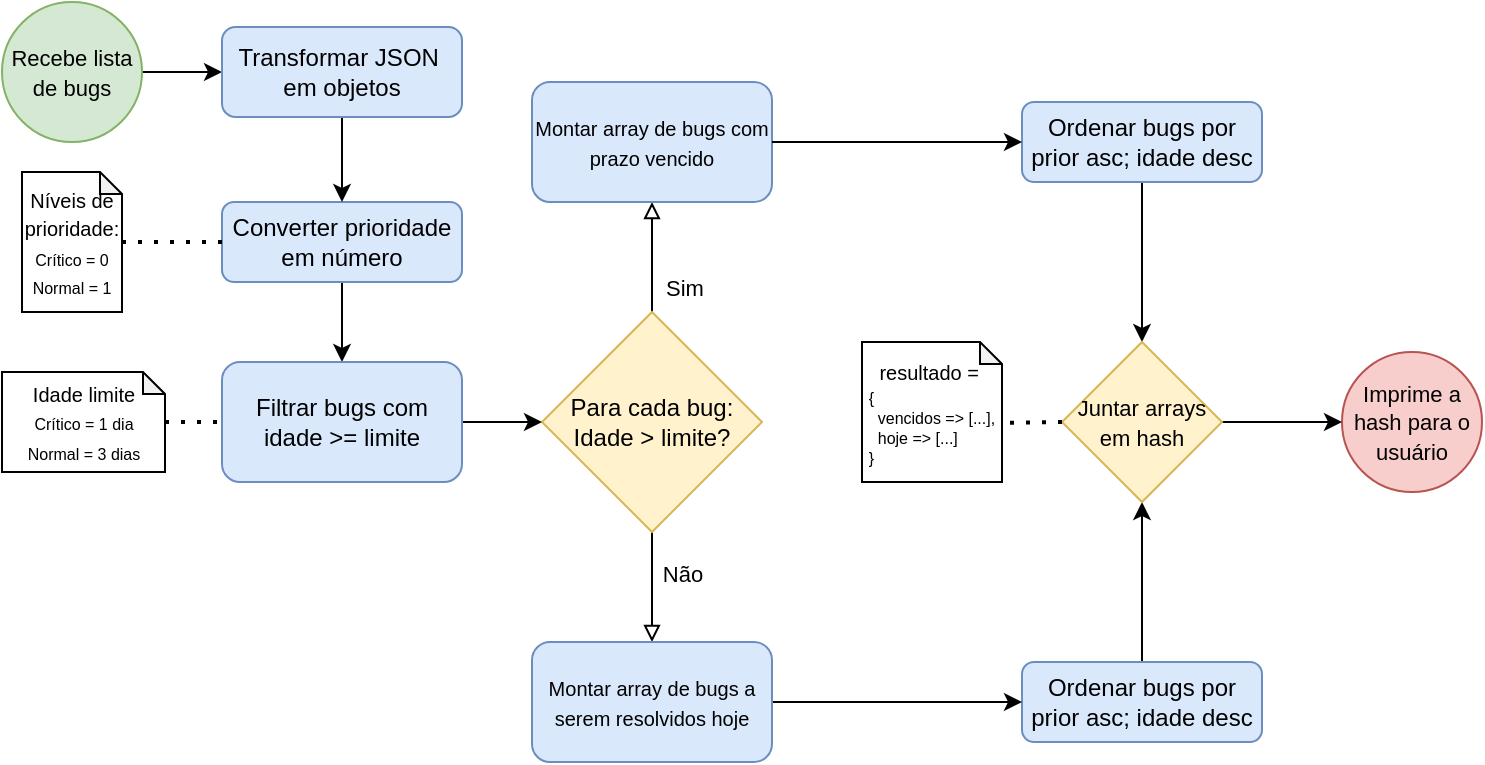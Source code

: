 <mxfile>
    <diagram id="C5RBs43oDa-KdzZeNtuy" name="Page-1">
        <mxGraphModel dx="739" dy="545" grid="1" gridSize="10" guides="1" tooltips="1" connect="1" arrows="1" fold="1" page="1" pageScale="1" pageWidth="827" pageHeight="1169" math="0" shadow="0">
            <root>
                <mxCell id="WIyWlLk6GJQsqaUBKTNV-0"/>
                <mxCell id="WIyWlLk6GJQsqaUBKTNV-1" parent="WIyWlLk6GJQsqaUBKTNV-0"/>
                <mxCell id="2" value="" style="edgeStyle=orthogonalEdgeStyle;rounded=0;orthogonalLoop=1;jettySize=auto;html=1;" edge="1" parent="WIyWlLk6GJQsqaUBKTNV-1" source="WIyWlLk6GJQsqaUBKTNV-7" target="TVQA49H41wo21Bl08tr--13">
                    <mxGeometry relative="1" as="geometry"/>
                </mxCell>
                <mxCell id="WIyWlLk6GJQsqaUBKTNV-7" value="Ordenar bugs por prior asc; idade desc" style="rounded=1;whiteSpace=wrap;html=1;fontSize=12;glass=0;strokeWidth=1;shadow=0;fillColor=#dae8fc;strokeColor=#6c8ebf;fontColor=#000000;" parent="WIyWlLk6GJQsqaUBKTNV-1" vertex="1">
                    <mxGeometry x="540" y="400" width="120" height="40" as="geometry"/>
                </mxCell>
                <mxCell id="TVQA49H41wo21Bl08tr--5" value="" style="edgeStyle=orthogonalEdgeStyle;rounded=0;orthogonalLoop=1;jettySize=auto;html=1;" parent="WIyWlLk6GJQsqaUBKTNV-1" source="WIyWlLk6GJQsqaUBKTNV-12" target="TVQA49H41wo21Bl08tr--0" edge="1">
                    <mxGeometry relative="1" as="geometry"/>
                </mxCell>
                <mxCell id="WIyWlLk6GJQsqaUBKTNV-12" value="Converter prioridade em número" style="rounded=1;whiteSpace=wrap;html=1;fontSize=12;glass=0;strokeWidth=1;shadow=0;fillColor=#dae8fc;strokeColor=#6c8ebf;fontColor=#000000;" parent="WIyWlLk6GJQsqaUBKTNV-1" vertex="1">
                    <mxGeometry x="140" y="170" width="120" height="40" as="geometry"/>
                </mxCell>
                <mxCell id="-FxCyN68dRF82vUX0cnZ-8" style="edgeStyle=orthogonalEdgeStyle;rounded=0;orthogonalLoop=1;jettySize=auto;html=1;entryX=0.5;entryY=1;entryDx=0;entryDy=0;endArrow=block;endFill=0;exitX=0.5;exitY=0;exitDx=0;exitDy=0;" parent="WIyWlLk6GJQsqaUBKTNV-1" source="-FxCyN68dRF82vUX0cnZ-5" target="TVQA49H41wo21Bl08tr--10" edge="1">
                    <mxGeometry relative="1" as="geometry">
                        <mxPoint x="270" y="490" as="sourcePoint"/>
                        <mxPoint x="510" y="250" as="targetPoint"/>
                    </mxGeometry>
                </mxCell>
                <mxCell id="-FxCyN68dRF82vUX0cnZ-12" value="Sim" style="edgeLabel;html=1;align=center;verticalAlign=middle;resizable=0;points=[];" parent="-FxCyN68dRF82vUX0cnZ-8" vertex="1" connectable="0">
                    <mxGeometry x="-0.545" y="-1" relative="1" as="geometry">
                        <mxPoint x="15" as="offset"/>
                    </mxGeometry>
                </mxCell>
                <mxCell id="-FxCyN68dRF82vUX0cnZ-10" style="edgeStyle=orthogonalEdgeStyle;rounded=0;orthogonalLoop=1;jettySize=auto;html=1;endArrow=block;endFill=0;entryX=0.5;entryY=0;entryDx=0;entryDy=0;exitX=0.5;exitY=1;exitDx=0;exitDy=0;" parent="WIyWlLk6GJQsqaUBKTNV-1" source="-FxCyN68dRF82vUX0cnZ-5" target="TVQA49H41wo21Bl08tr--11" edge="1">
                    <mxGeometry relative="1" as="geometry">
                        <mxPoint x="480" y="430" as="targetPoint"/>
                    </mxGeometry>
                </mxCell>
                <mxCell id="-FxCyN68dRF82vUX0cnZ-14" value="Não" style="edgeLabel;html=1;align=center;verticalAlign=middle;resizable=0;points=[];" parent="-FxCyN68dRF82vUX0cnZ-10" vertex="1" connectable="0">
                    <mxGeometry x="-0.291" y="-1" relative="1" as="geometry">
                        <mxPoint x="16" y="1.55" as="offset"/>
                    </mxGeometry>
                </mxCell>
                <mxCell id="-FxCyN68dRF82vUX0cnZ-5" value="Para cada bug:&lt;br&gt;Idade &amp;gt; limite?" style="rhombus;whiteSpace=wrap;html=1;fillColor=#fff2cc;strokeColor=#d6b656;fontColor=#000000;" parent="WIyWlLk6GJQsqaUBKTNV-1" vertex="1">
                    <mxGeometry x="300" y="225" width="110" height="110" as="geometry"/>
                </mxCell>
                <mxCell id="-FxCyN68dRF82vUX0cnZ-16" value="&lt;font&gt;&lt;font size=&quot;1&quot;&gt;Níveis de prioridade:&lt;/font&gt;&lt;br&gt;&lt;font style=&quot;font-size: 8px&quot;&gt;Crítico = 0&lt;br&gt;Normal = 1&lt;/font&gt;&lt;/font&gt;" style="shape=note;whiteSpace=wrap;html=1;backgroundOutline=1;darkOpacity=0.05;size=11;" parent="WIyWlLk6GJQsqaUBKTNV-1" vertex="1">
                    <mxGeometry x="40" y="155" width="50" height="70" as="geometry"/>
                </mxCell>
                <mxCell id="-FxCyN68dRF82vUX0cnZ-17" value="" style="endArrow=none;dashed=1;html=1;dashPattern=1 3;strokeWidth=2;entryX=0;entryY=0.5;entryDx=0;entryDy=0;" parent="WIyWlLk6GJQsqaUBKTNV-1" source="-FxCyN68dRF82vUX0cnZ-16" target="WIyWlLk6GJQsqaUBKTNV-12" edge="1">
                    <mxGeometry width="50" height="50" relative="1" as="geometry">
                        <mxPoint x="90" y="230" as="sourcePoint"/>
                        <mxPoint x="140" y="180" as="targetPoint"/>
                    </mxGeometry>
                </mxCell>
                <mxCell id="TVQA49H41wo21Bl08tr--21" value="" style="edgeStyle=orthogonalEdgeStyle;rounded=0;orthogonalLoop=1;jettySize=auto;html=1;" parent="WIyWlLk6GJQsqaUBKTNV-1" source="-FxCyN68dRF82vUX0cnZ-18" target="TVQA49H41wo21Bl08tr--19" edge="1">
                    <mxGeometry relative="1" as="geometry"/>
                </mxCell>
                <mxCell id="-FxCyN68dRF82vUX0cnZ-18" value="&lt;span&gt;&lt;font style=&quot;font-size: 11px&quot; color=&quot;#000000&quot;&gt;Recebe lista de bugs&lt;/font&gt;&lt;/span&gt;" style="ellipse;whiteSpace=wrap;html=1;aspect=fixed;fillColor=#d5e8d4;strokeColor=#82b366;" parent="WIyWlLk6GJQsqaUBKTNV-1" vertex="1">
                    <mxGeometry x="30" y="70" width="70" height="70" as="geometry"/>
                </mxCell>
                <mxCell id="-FxCyN68dRF82vUX0cnZ-19" value="&lt;span&gt;&lt;font style=&quot;font-size: 11px&quot;&gt;Imprime a hash para o usuário&lt;/font&gt;&lt;/span&gt;" style="ellipse;whiteSpace=wrap;html=1;aspect=fixed;fillColor=#f8cecc;strokeColor=#b85450;fontColor=#000000;" parent="WIyWlLk6GJQsqaUBKTNV-1" vertex="1">
                    <mxGeometry x="700" y="245" width="70" height="70" as="geometry"/>
                </mxCell>
                <mxCell id="-FxCyN68dRF82vUX0cnZ-21" value="&lt;font&gt;&lt;font size=&quot;1&quot;&gt;Idade limite&lt;/font&gt;&lt;br&gt;&lt;font style=&quot;font-size: 8px&quot;&gt;Crítico = 1 dia&lt;br&gt;Normal = 3 dias&lt;/font&gt;&lt;/font&gt;" style="shape=note;whiteSpace=wrap;html=1;backgroundOutline=1;darkOpacity=0.05;size=11;" parent="WIyWlLk6GJQsqaUBKTNV-1" vertex="1">
                    <mxGeometry x="30" y="255" width="81.5" height="50" as="geometry"/>
                </mxCell>
                <mxCell id="-FxCyN68dRF82vUX0cnZ-24" value="" style="endArrow=none;dashed=1;html=1;dashPattern=1 3;strokeWidth=2;entryX=0;entryY=0.5;entryDx=0;entryDy=0;" parent="WIyWlLk6GJQsqaUBKTNV-1" source="-FxCyN68dRF82vUX0cnZ-21" target="TVQA49H41wo21Bl08tr--0" edge="1">
                    <mxGeometry width="50" height="50" relative="1" as="geometry">
                        <mxPoint x="390" y="390" as="sourcePoint"/>
                        <mxPoint x="440" y="340" as="targetPoint"/>
                    </mxGeometry>
                </mxCell>
                <mxCell id="0" value="" style="edgeStyle=orthogonalEdgeStyle;rounded=0;orthogonalLoop=1;jettySize=auto;html=1;" edge="1" parent="WIyWlLk6GJQsqaUBKTNV-1" source="TVQA49H41wo21Bl08tr--0" target="-FxCyN68dRF82vUX0cnZ-5">
                    <mxGeometry relative="1" as="geometry"/>
                </mxCell>
                <mxCell id="TVQA49H41wo21Bl08tr--0" value="Filtrar bugs com idade &amp;gt;= limite" style="rounded=1;whiteSpace=wrap;html=1;fillColor=#dae8fc;strokeColor=#6c8ebf;fontColor=#000000;" parent="WIyWlLk6GJQsqaUBKTNV-1" vertex="1">
                    <mxGeometry x="140" y="250" width="120" height="60" as="geometry"/>
                </mxCell>
                <mxCell id="TVQA49H41wo21Bl08tr--14" value="" style="edgeStyle=orthogonalEdgeStyle;rounded=0;orthogonalLoop=1;jettySize=auto;html=1;" parent="WIyWlLk6GJQsqaUBKTNV-1" source="3" target="TVQA49H41wo21Bl08tr--13" edge="1">
                    <mxGeometry relative="1" as="geometry"/>
                </mxCell>
                <mxCell id="TVQA49H41wo21Bl08tr--10" value="&lt;span style=&quot;font-size: 10px&quot;&gt;Montar array de bugs com prazo vencido&lt;/span&gt;" style="rounded=1;whiteSpace=wrap;html=1;fillColor=#dae8fc;strokeColor=#6c8ebf;fontColor=#000000;" parent="WIyWlLk6GJQsqaUBKTNV-1" vertex="1">
                    <mxGeometry x="295" y="110" width="120" height="60" as="geometry"/>
                </mxCell>
                <mxCell id="TVQA49H41wo21Bl08tr--15" style="edgeStyle=orthogonalEdgeStyle;rounded=0;orthogonalLoop=1;jettySize=auto;html=1;exitX=1;exitY=0.5;exitDx=0;exitDy=0;entryX=0;entryY=0.5;entryDx=0;entryDy=0;" parent="WIyWlLk6GJQsqaUBKTNV-1" source="TVQA49H41wo21Bl08tr--11" target="WIyWlLk6GJQsqaUBKTNV-7" edge="1">
                    <mxGeometry relative="1" as="geometry"/>
                </mxCell>
                <mxCell id="TVQA49H41wo21Bl08tr--11" value="&lt;span style=&quot;font-size: 10px&quot;&gt;Montar&amp;nbsp;&lt;/span&gt;&lt;span style=&quot;font-size: 10px&quot;&gt;array&amp;nbsp;&lt;/span&gt;&lt;span style=&quot;font-size: 10px&quot;&gt;de bugs a serem resolvidos hoje&lt;/span&gt;" style="rounded=1;whiteSpace=wrap;html=1;fillColor=#dae8fc;strokeColor=#6c8ebf;fontColor=#000000;" parent="WIyWlLk6GJQsqaUBKTNV-1" vertex="1">
                    <mxGeometry x="295" y="390" width="120" height="60" as="geometry"/>
                </mxCell>
                <mxCell id="TVQA49H41wo21Bl08tr--16" value="" style="edgeStyle=orthogonalEdgeStyle;rounded=0;orthogonalLoop=1;jettySize=auto;html=1;" parent="WIyWlLk6GJQsqaUBKTNV-1" source="TVQA49H41wo21Bl08tr--13" target="-FxCyN68dRF82vUX0cnZ-19" edge="1">
                    <mxGeometry relative="1" as="geometry"/>
                </mxCell>
                <mxCell id="TVQA49H41wo21Bl08tr--13" value="&lt;font style=&quot;font-size: 11px&quot;&gt;Juntar arrays em hash&lt;/font&gt;" style="rhombus;whiteSpace=wrap;html=1;fillColor=#fff2cc;strokeColor=#d6b656;fontColor=#000000;" parent="WIyWlLk6GJQsqaUBKTNV-1" vertex="1">
                    <mxGeometry x="560" y="240" width="80" height="80" as="geometry"/>
                </mxCell>
                <mxCell id="TVQA49H41wo21Bl08tr--17" value="&lt;font&gt;&lt;font size=&quot;1&quot;&gt;resultado =&amp;nbsp;&lt;br&gt;&lt;div style=&quot;text-align: left&quot;&gt;&lt;span style=&quot;font-size: 8px&quot;&gt;{&lt;/span&gt;&lt;/div&gt;&lt;/font&gt;&lt;font style=&quot;font-size: 8px&quot;&gt;&lt;div style=&quot;text-align: left&quot;&gt;&lt;span&gt;&amp;nbsp; vencidos =&amp;gt; [...],&lt;/span&gt;&lt;/div&gt;&lt;div style=&quot;text-align: left&quot;&gt;&lt;span&gt;&amp;nbsp; hoje&amp;nbsp;&lt;/span&gt;=&amp;gt;&lt;span&gt;&amp;nbsp;[...]&lt;/span&gt;&lt;/div&gt;&lt;div style=&quot;text-align: left&quot;&gt;&lt;span&gt;}&lt;/span&gt;&lt;/div&gt;&lt;/font&gt;&lt;/font&gt;" style="shape=note;whiteSpace=wrap;html=1;backgroundOutline=1;darkOpacity=0.05;size=11;" parent="WIyWlLk6GJQsqaUBKTNV-1" vertex="1">
                    <mxGeometry x="460" y="240" width="70" height="70" as="geometry"/>
                </mxCell>
                <mxCell id="TVQA49H41wo21Bl08tr--18" value="" style="endArrow=none;dashed=1;html=1;dashPattern=1 3;strokeWidth=2;exitX=0;exitY=0.5;exitDx=0;exitDy=0;entryX=0;entryY=0;entryDx=70;entryDy=40.5;entryPerimeter=0;" parent="WIyWlLk6GJQsqaUBKTNV-1" source="TVQA49H41wo21Bl08tr--13" target="TVQA49H41wo21Bl08tr--17" edge="1">
                    <mxGeometry width="50" height="50" relative="1" as="geometry">
                        <mxPoint x="705" y="320" as="sourcePoint"/>
                        <mxPoint x="540" y="220" as="targetPoint"/>
                    </mxGeometry>
                </mxCell>
                <mxCell id="TVQA49H41wo21Bl08tr--22" value="" style="edgeStyle=orthogonalEdgeStyle;rounded=0;orthogonalLoop=1;jettySize=auto;html=1;" parent="WIyWlLk6GJQsqaUBKTNV-1" source="TVQA49H41wo21Bl08tr--19" target="WIyWlLk6GJQsqaUBKTNV-12" edge="1">
                    <mxGeometry relative="1" as="geometry"/>
                </mxCell>
                <mxCell id="TVQA49H41wo21Bl08tr--19" value="Transformar JSON&amp;nbsp; em objetos" style="whiteSpace=wrap;html=1;rounded=1;shadow=0;strokeColor=#6c8ebf;strokeWidth=1;fillColor=#dae8fc;glass=0;fontColor=#000000;" parent="WIyWlLk6GJQsqaUBKTNV-1" vertex="1">
                    <mxGeometry x="140" y="82.5" width="120" height="45" as="geometry"/>
                </mxCell>
                <mxCell id="3" value="Ordenar bugs por prior asc; idade desc" style="rounded=1;whiteSpace=wrap;html=1;fontSize=12;glass=0;strokeWidth=1;shadow=0;fillColor=#dae8fc;strokeColor=#6c8ebf;fontColor=#000000;" vertex="1" parent="WIyWlLk6GJQsqaUBKTNV-1">
                    <mxGeometry x="540" y="120" width="120" height="40" as="geometry"/>
                </mxCell>
                <mxCell id="4" value="" style="edgeStyle=orthogonalEdgeStyle;rounded=0;orthogonalLoop=1;jettySize=auto;html=1;" edge="1" parent="WIyWlLk6GJQsqaUBKTNV-1" source="TVQA49H41wo21Bl08tr--10" target="3">
                    <mxGeometry relative="1" as="geometry">
                        <mxPoint x="415" y="140.034" as="sourcePoint"/>
                        <mxPoint x="580.034" y="240.034" as="targetPoint"/>
                    </mxGeometry>
                </mxCell>
            </root>
        </mxGraphModel>
    </diagram>
</mxfile>